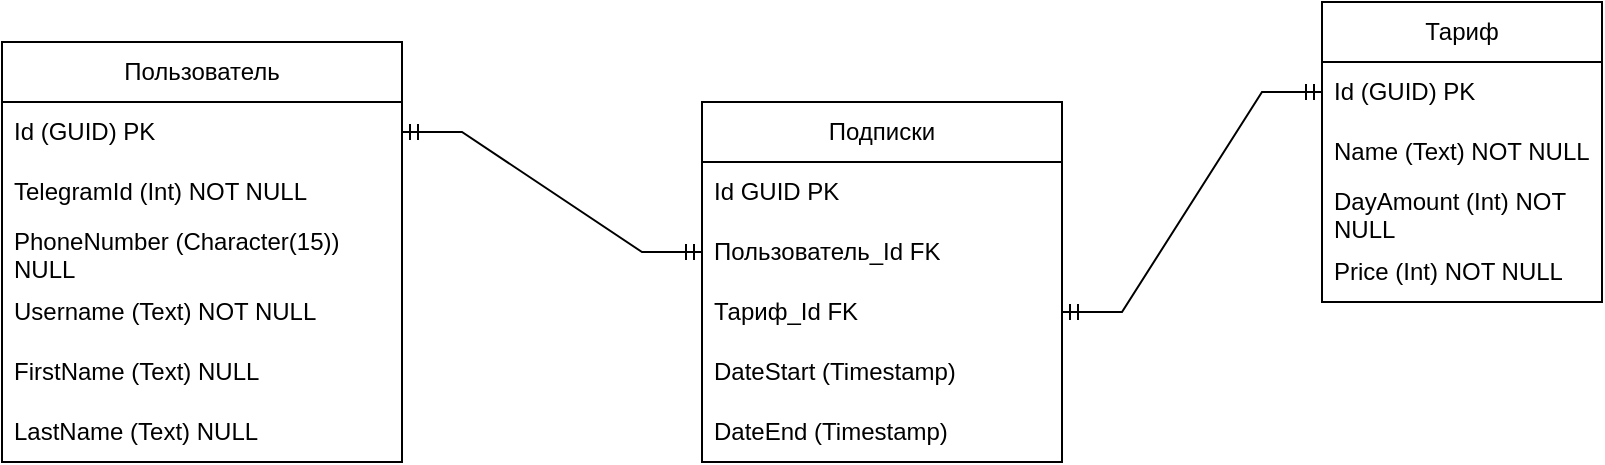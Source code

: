 <mxfile version="21.8.2" type="device">
  <diagram name="Страница — 1" id="k1a8Cy-O1I94WljoRByP">
    <mxGraphModel dx="961" dy="528" grid="0" gridSize="10" guides="1" tooltips="1" connect="1" arrows="1" fold="1" page="1" pageScale="1" pageWidth="827" pageHeight="1169" math="0" shadow="0">
      <root>
        <mxCell id="0" />
        <mxCell id="1" parent="0" />
        <mxCell id="C2IIYF3O-D2hEuQ-lJf1-1" value="Пользователь" style="swimlane;fontStyle=0;childLayout=stackLayout;horizontal=1;startSize=30;horizontalStack=0;resizeParent=1;resizeParentMax=0;resizeLast=0;collapsible=1;marginBottom=0;whiteSpace=wrap;html=1;" parent="1" vertex="1">
          <mxGeometry x="10" y="30" width="200" height="210" as="geometry" />
        </mxCell>
        <mxCell id="C2IIYF3O-D2hEuQ-lJf1-2" value="Id (GUID) PK" style="text;strokeColor=none;fillColor=none;align=left;verticalAlign=middle;spacingLeft=4;spacingRight=4;overflow=hidden;points=[[0,0.5],[1,0.5]];portConstraint=eastwest;rotatable=0;whiteSpace=wrap;html=1;" parent="C2IIYF3O-D2hEuQ-lJf1-1" vertex="1">
          <mxGeometry y="30" width="200" height="30" as="geometry" />
        </mxCell>
        <mxCell id="C2IIYF3O-D2hEuQ-lJf1-3" value="TelegramId (Int) NOT NULL" style="text;strokeColor=none;fillColor=none;align=left;verticalAlign=middle;spacingLeft=4;spacingRight=4;overflow=hidden;points=[[0,0.5],[1,0.5]];portConstraint=eastwest;rotatable=0;whiteSpace=wrap;html=1;" parent="C2IIYF3O-D2hEuQ-lJf1-1" vertex="1">
          <mxGeometry y="60" width="200" height="30" as="geometry" />
        </mxCell>
        <mxCell id="mOTeEN8g_JcESLjYgHWh-2" value="PhoneNumber (Character(15)) NULL" style="text;strokeColor=none;fillColor=none;align=left;verticalAlign=middle;spacingLeft=4;spacingRight=4;overflow=hidden;points=[[0,0.5],[1,0.5]];portConstraint=eastwest;rotatable=0;whiteSpace=wrap;html=1;" vertex="1" parent="C2IIYF3O-D2hEuQ-lJf1-1">
          <mxGeometry y="90" width="200" height="30" as="geometry" />
        </mxCell>
        <mxCell id="mOTeEN8g_JcESLjYgHWh-4" value="Username (Text) NOT NULL" style="text;strokeColor=none;fillColor=none;align=left;verticalAlign=middle;spacingLeft=4;spacingRight=4;overflow=hidden;points=[[0,0.5],[1,0.5]];portConstraint=eastwest;rotatable=0;whiteSpace=wrap;html=1;" vertex="1" parent="C2IIYF3O-D2hEuQ-lJf1-1">
          <mxGeometry y="120" width="200" height="30" as="geometry" />
        </mxCell>
        <mxCell id="mOTeEN8g_JcESLjYgHWh-3" value="FirstName (Text) NULL" style="text;strokeColor=none;fillColor=none;align=left;verticalAlign=middle;spacingLeft=4;spacingRight=4;overflow=hidden;points=[[0,0.5],[1,0.5]];portConstraint=eastwest;rotatable=0;whiteSpace=wrap;html=1;" vertex="1" parent="C2IIYF3O-D2hEuQ-lJf1-1">
          <mxGeometry y="150" width="200" height="30" as="geometry" />
        </mxCell>
        <mxCell id="mOTeEN8g_JcESLjYgHWh-5" value="LastName (Text) NULL" style="text;strokeColor=none;fillColor=none;align=left;verticalAlign=middle;spacingLeft=4;spacingRight=4;overflow=hidden;points=[[0,0.5],[1,0.5]];portConstraint=eastwest;rotatable=0;whiteSpace=wrap;html=1;" vertex="1" parent="C2IIYF3O-D2hEuQ-lJf1-1">
          <mxGeometry y="180" width="200" height="30" as="geometry" />
        </mxCell>
        <mxCell id="C2IIYF3O-D2hEuQ-lJf1-6" value="Тариф" style="swimlane;fontStyle=0;childLayout=stackLayout;horizontal=1;startSize=30;horizontalStack=0;resizeParent=1;resizeParentMax=0;resizeLast=0;collapsible=1;marginBottom=0;whiteSpace=wrap;html=1;" parent="1" vertex="1">
          <mxGeometry x="670" y="10" width="140" height="150" as="geometry" />
        </mxCell>
        <mxCell id="C2IIYF3O-D2hEuQ-lJf1-7" value="Id (GUID) PK" style="text;strokeColor=none;fillColor=none;align=left;verticalAlign=middle;spacingLeft=4;spacingRight=4;overflow=hidden;points=[[0,0.5],[1,0.5]];portConstraint=eastwest;rotatable=0;whiteSpace=wrap;html=1;" parent="C2IIYF3O-D2hEuQ-lJf1-6" vertex="1">
          <mxGeometry y="30" width="140" height="30" as="geometry" />
        </mxCell>
        <mxCell id="C2IIYF3O-D2hEuQ-lJf1-8" value="Name (Text) NOT NULL" style="text;strokeColor=none;fillColor=none;align=left;verticalAlign=middle;spacingLeft=4;spacingRight=4;overflow=hidden;points=[[0,0.5],[1,0.5]];portConstraint=eastwest;rotatable=0;whiteSpace=wrap;html=1;" parent="C2IIYF3O-D2hEuQ-lJf1-6" vertex="1">
          <mxGeometry y="60" width="140" height="30" as="geometry" />
        </mxCell>
        <mxCell id="C2IIYF3O-D2hEuQ-lJf1-10" value="DayAmount (Int) NOT NULL" style="text;strokeColor=none;fillColor=none;align=left;verticalAlign=middle;spacingLeft=4;spacingRight=4;overflow=hidden;points=[[0,0.5],[1,0.5]];portConstraint=eastwest;rotatable=0;whiteSpace=wrap;html=1;" parent="C2IIYF3O-D2hEuQ-lJf1-6" vertex="1">
          <mxGeometry y="90" width="140" height="30" as="geometry" />
        </mxCell>
        <mxCell id="C2IIYF3O-D2hEuQ-lJf1-9" value="Price (Int) NOT NULL" style="text;strokeColor=none;fillColor=none;align=left;verticalAlign=middle;spacingLeft=4;spacingRight=4;overflow=hidden;points=[[0,0.5],[1,0.5]];portConstraint=eastwest;rotatable=0;whiteSpace=wrap;html=1;" parent="C2IIYF3O-D2hEuQ-lJf1-6" vertex="1">
          <mxGeometry y="120" width="140" height="30" as="geometry" />
        </mxCell>
        <mxCell id="C2IIYF3O-D2hEuQ-lJf1-15" value="Подписки" style="swimlane;fontStyle=0;childLayout=stackLayout;horizontal=1;startSize=30;horizontalStack=0;resizeParent=1;resizeParentMax=0;resizeLast=0;collapsible=1;marginBottom=0;whiteSpace=wrap;html=1;" parent="1" vertex="1">
          <mxGeometry x="360" y="60" width="180" height="180" as="geometry" />
        </mxCell>
        <mxCell id="mOTeEN8g_JcESLjYgHWh-8" value="Id GUID PK" style="text;strokeColor=none;fillColor=none;align=left;verticalAlign=middle;spacingLeft=4;spacingRight=4;overflow=hidden;points=[[0,0.5],[1,0.5]];portConstraint=eastwest;rotatable=0;whiteSpace=wrap;html=1;" vertex="1" parent="C2IIYF3O-D2hEuQ-lJf1-15">
          <mxGeometry y="30" width="180" height="30" as="geometry" />
        </mxCell>
        <mxCell id="C2IIYF3O-D2hEuQ-lJf1-16" value="Пользователь_Id FK" style="text;strokeColor=none;fillColor=none;align=left;verticalAlign=middle;spacingLeft=4;spacingRight=4;overflow=hidden;points=[[0,0.5],[1,0.5]];portConstraint=eastwest;rotatable=0;whiteSpace=wrap;html=1;" parent="C2IIYF3O-D2hEuQ-lJf1-15" vertex="1">
          <mxGeometry y="60" width="180" height="30" as="geometry" />
        </mxCell>
        <mxCell id="C2IIYF3O-D2hEuQ-lJf1-18" value="Тариф_Id FK" style="text;strokeColor=none;fillColor=none;align=left;verticalAlign=middle;spacingLeft=4;spacingRight=4;overflow=hidden;points=[[0,0.5],[1,0.5]];portConstraint=eastwest;rotatable=0;whiteSpace=wrap;html=1;" parent="C2IIYF3O-D2hEuQ-lJf1-15" vertex="1">
          <mxGeometry y="90" width="180" height="30" as="geometry" />
        </mxCell>
        <mxCell id="mOTeEN8g_JcESLjYgHWh-6" value="DateStart (Timestamp)" style="text;strokeColor=none;fillColor=none;align=left;verticalAlign=middle;spacingLeft=4;spacingRight=4;overflow=hidden;points=[[0,0.5],[1,0.5]];portConstraint=eastwest;rotatable=0;whiteSpace=wrap;html=1;" vertex="1" parent="C2IIYF3O-D2hEuQ-lJf1-15">
          <mxGeometry y="120" width="180" height="30" as="geometry" />
        </mxCell>
        <mxCell id="mOTeEN8g_JcESLjYgHWh-7" value="DateEnd (Timestamp)" style="text;strokeColor=none;fillColor=none;align=left;verticalAlign=middle;spacingLeft=4;spacingRight=4;overflow=hidden;points=[[0,0.5],[1,0.5]];portConstraint=eastwest;rotatable=0;whiteSpace=wrap;html=1;" vertex="1" parent="C2IIYF3O-D2hEuQ-lJf1-15">
          <mxGeometry y="150" width="180" height="30" as="geometry" />
        </mxCell>
        <mxCell id="C2IIYF3O-D2hEuQ-lJf1-19" value="" style="edgeStyle=entityRelationEdgeStyle;fontSize=12;html=1;endArrow=ERmandOne;startArrow=ERmandOne;rounded=0;entryX=0;entryY=0.5;entryDx=0;entryDy=0;exitX=1;exitY=0.5;exitDx=0;exitDy=0;" parent="1" source="C2IIYF3O-D2hEuQ-lJf1-2" target="C2IIYF3O-D2hEuQ-lJf1-16" edge="1">
          <mxGeometry width="100" height="100" relative="1" as="geometry">
            <mxPoint x="150" y="320" as="sourcePoint" />
            <mxPoint x="250" y="220" as="targetPoint" />
          </mxGeometry>
        </mxCell>
        <mxCell id="C2IIYF3O-D2hEuQ-lJf1-20" value="" style="edgeStyle=entityRelationEdgeStyle;fontSize=12;html=1;endArrow=ERmandOne;startArrow=ERmandOne;rounded=0;entryX=0;entryY=0.5;entryDx=0;entryDy=0;exitX=1;exitY=0.5;exitDx=0;exitDy=0;" parent="1" source="C2IIYF3O-D2hEuQ-lJf1-18" target="C2IIYF3O-D2hEuQ-lJf1-7" edge="1">
          <mxGeometry width="100" height="100" relative="1" as="geometry">
            <mxPoint x="300" y="350" as="sourcePoint" />
            <mxPoint x="400" y="250" as="targetPoint" />
          </mxGeometry>
        </mxCell>
      </root>
    </mxGraphModel>
  </diagram>
</mxfile>

